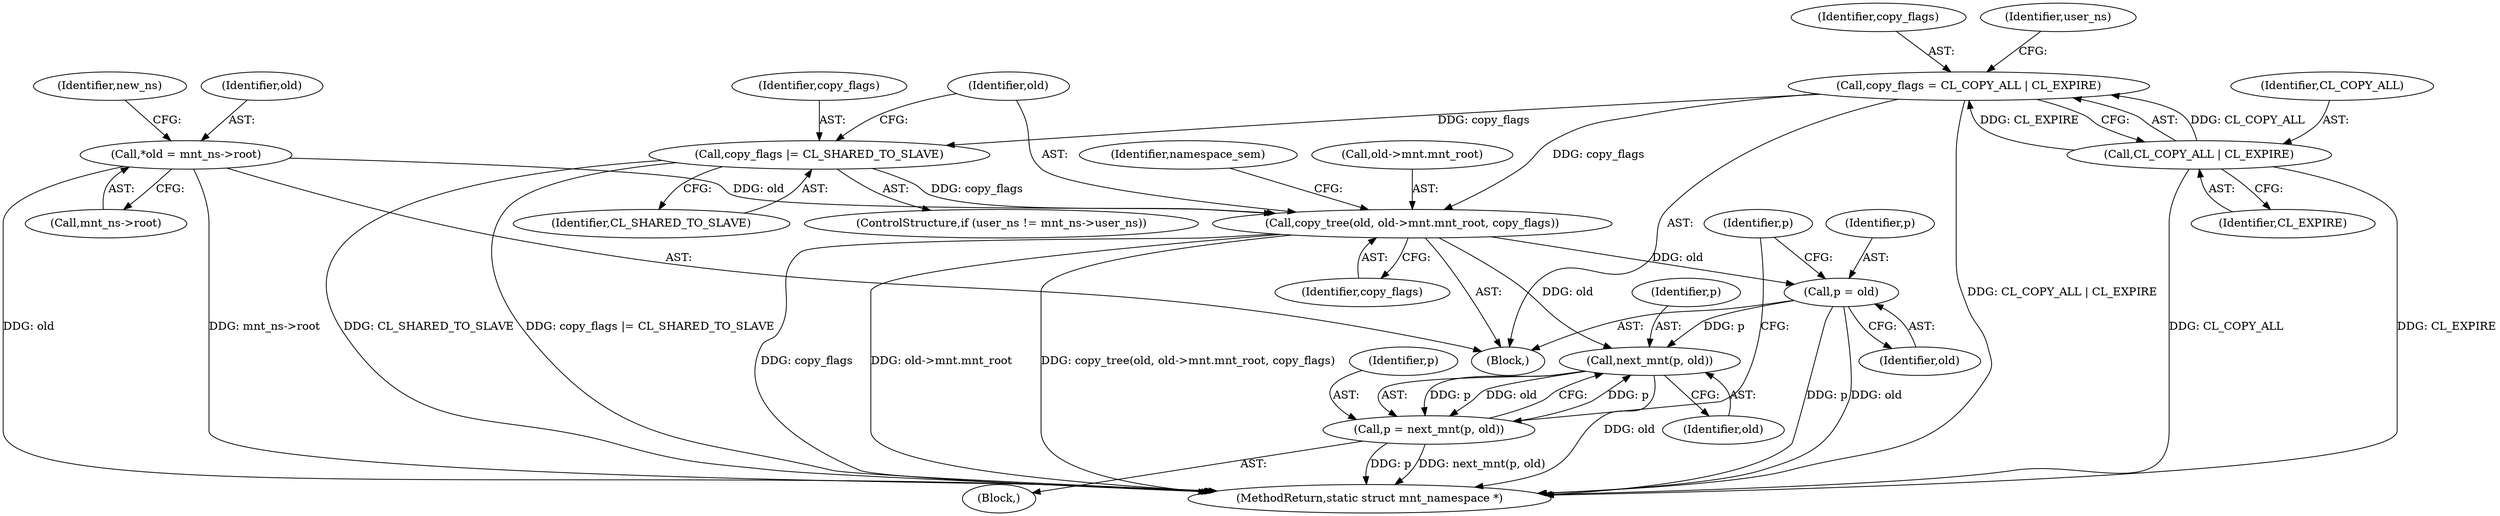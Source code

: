 digraph "0_linux_132c94e31b8bca8ea921f9f96a57d684fa4ae0a9_0@API" {
"1000151" [label="(Call,copy_tree(old, old->mnt.mnt_root, copy_flags))"];
"1000119" [label="(Call,*old = mnt_ns->root)"];
"1000148" [label="(Call,copy_flags |= CL_SHARED_TO_SLAVE)"];
"1000137" [label="(Call,copy_flags = CL_COPY_ALL | CL_EXPIRE)"];
"1000139" [label="(Call,CL_COPY_ALL | CL_EXPIRE)"];
"1000171" [label="(Call,p = old)"];
"1000245" [label="(Call,next_mnt(p, old))"];
"1000243" [label="(Call,p = next_mnt(p, old))"];
"1000126" [label="(Identifier,new_ns)"];
"1000171" [label="(Call,p = old)"];
"1000244" [label="(Identifier,p)"];
"1000261" [label="(MethodReturn,static struct mnt_namespace *)"];
"1000141" [label="(Identifier,CL_EXPIRE)"];
"1000138" [label="(Identifier,copy_flags)"];
"1000149" [label="(Identifier,copy_flags)"];
"1000142" [label="(ControlStructure,if (user_ns != mnt_ns->user_ns))"];
"1000106" [label="(Block,)"];
"1000119" [label="(Call,*old = mnt_ns->root)"];
"1000140" [label="(Identifier,CL_COPY_ALL)"];
"1000158" [label="(Identifier,copy_flags)"];
"1000151" [label="(Call,copy_tree(old, old->mnt.mnt_root, copy_flags))"];
"1000176" [label="(Block,)"];
"1000150" [label="(Identifier,CL_SHARED_TO_SLAVE)"];
"1000162" [label="(Identifier,namespace_sem)"];
"1000172" [label="(Identifier,p)"];
"1000243" [label="(Call,p = next_mnt(p, old))"];
"1000148" [label="(Call,copy_flags |= CL_SHARED_TO_SLAVE)"];
"1000152" [label="(Identifier,old)"];
"1000245" [label="(Call,next_mnt(p, old))"];
"1000247" [label="(Identifier,old)"];
"1000246" [label="(Identifier,p)"];
"1000153" [label="(Call,old->mnt.mnt_root)"];
"1000173" [label="(Identifier,old)"];
"1000144" [label="(Identifier,user_ns)"];
"1000139" [label="(Call,CL_COPY_ALL | CL_EXPIRE)"];
"1000121" [label="(Call,mnt_ns->root)"];
"1000175" [label="(Identifier,p)"];
"1000137" [label="(Call,copy_flags = CL_COPY_ALL | CL_EXPIRE)"];
"1000120" [label="(Identifier,old)"];
"1000151" -> "1000106"  [label="AST: "];
"1000151" -> "1000158"  [label="CFG: "];
"1000152" -> "1000151"  [label="AST: "];
"1000153" -> "1000151"  [label="AST: "];
"1000158" -> "1000151"  [label="AST: "];
"1000162" -> "1000151"  [label="CFG: "];
"1000151" -> "1000261"  [label="DDG: copy_tree(old, old->mnt.mnt_root, copy_flags)"];
"1000151" -> "1000261"  [label="DDG: copy_flags"];
"1000151" -> "1000261"  [label="DDG: old->mnt.mnt_root"];
"1000119" -> "1000151"  [label="DDG: old"];
"1000148" -> "1000151"  [label="DDG: copy_flags"];
"1000137" -> "1000151"  [label="DDG: copy_flags"];
"1000151" -> "1000171"  [label="DDG: old"];
"1000151" -> "1000245"  [label="DDG: old"];
"1000119" -> "1000106"  [label="AST: "];
"1000119" -> "1000121"  [label="CFG: "];
"1000120" -> "1000119"  [label="AST: "];
"1000121" -> "1000119"  [label="AST: "];
"1000126" -> "1000119"  [label="CFG: "];
"1000119" -> "1000261"  [label="DDG: mnt_ns->root"];
"1000119" -> "1000261"  [label="DDG: old"];
"1000148" -> "1000142"  [label="AST: "];
"1000148" -> "1000150"  [label="CFG: "];
"1000149" -> "1000148"  [label="AST: "];
"1000150" -> "1000148"  [label="AST: "];
"1000152" -> "1000148"  [label="CFG: "];
"1000148" -> "1000261"  [label="DDG: copy_flags |= CL_SHARED_TO_SLAVE"];
"1000148" -> "1000261"  [label="DDG: CL_SHARED_TO_SLAVE"];
"1000137" -> "1000148"  [label="DDG: copy_flags"];
"1000137" -> "1000106"  [label="AST: "];
"1000137" -> "1000139"  [label="CFG: "];
"1000138" -> "1000137"  [label="AST: "];
"1000139" -> "1000137"  [label="AST: "];
"1000144" -> "1000137"  [label="CFG: "];
"1000137" -> "1000261"  [label="DDG: CL_COPY_ALL | CL_EXPIRE"];
"1000139" -> "1000137"  [label="DDG: CL_COPY_ALL"];
"1000139" -> "1000137"  [label="DDG: CL_EXPIRE"];
"1000139" -> "1000141"  [label="CFG: "];
"1000140" -> "1000139"  [label="AST: "];
"1000141" -> "1000139"  [label="AST: "];
"1000139" -> "1000261"  [label="DDG: CL_COPY_ALL"];
"1000139" -> "1000261"  [label="DDG: CL_EXPIRE"];
"1000171" -> "1000106"  [label="AST: "];
"1000171" -> "1000173"  [label="CFG: "];
"1000172" -> "1000171"  [label="AST: "];
"1000173" -> "1000171"  [label="AST: "];
"1000175" -> "1000171"  [label="CFG: "];
"1000171" -> "1000261"  [label="DDG: p"];
"1000171" -> "1000261"  [label="DDG: old"];
"1000171" -> "1000245"  [label="DDG: p"];
"1000245" -> "1000243"  [label="AST: "];
"1000245" -> "1000247"  [label="CFG: "];
"1000246" -> "1000245"  [label="AST: "];
"1000247" -> "1000245"  [label="AST: "];
"1000243" -> "1000245"  [label="CFG: "];
"1000245" -> "1000261"  [label="DDG: old"];
"1000245" -> "1000243"  [label="DDG: p"];
"1000245" -> "1000243"  [label="DDG: old"];
"1000243" -> "1000245"  [label="DDG: p"];
"1000243" -> "1000176"  [label="AST: "];
"1000244" -> "1000243"  [label="AST: "];
"1000175" -> "1000243"  [label="CFG: "];
"1000243" -> "1000261"  [label="DDG: p"];
"1000243" -> "1000261"  [label="DDG: next_mnt(p, old)"];
}
